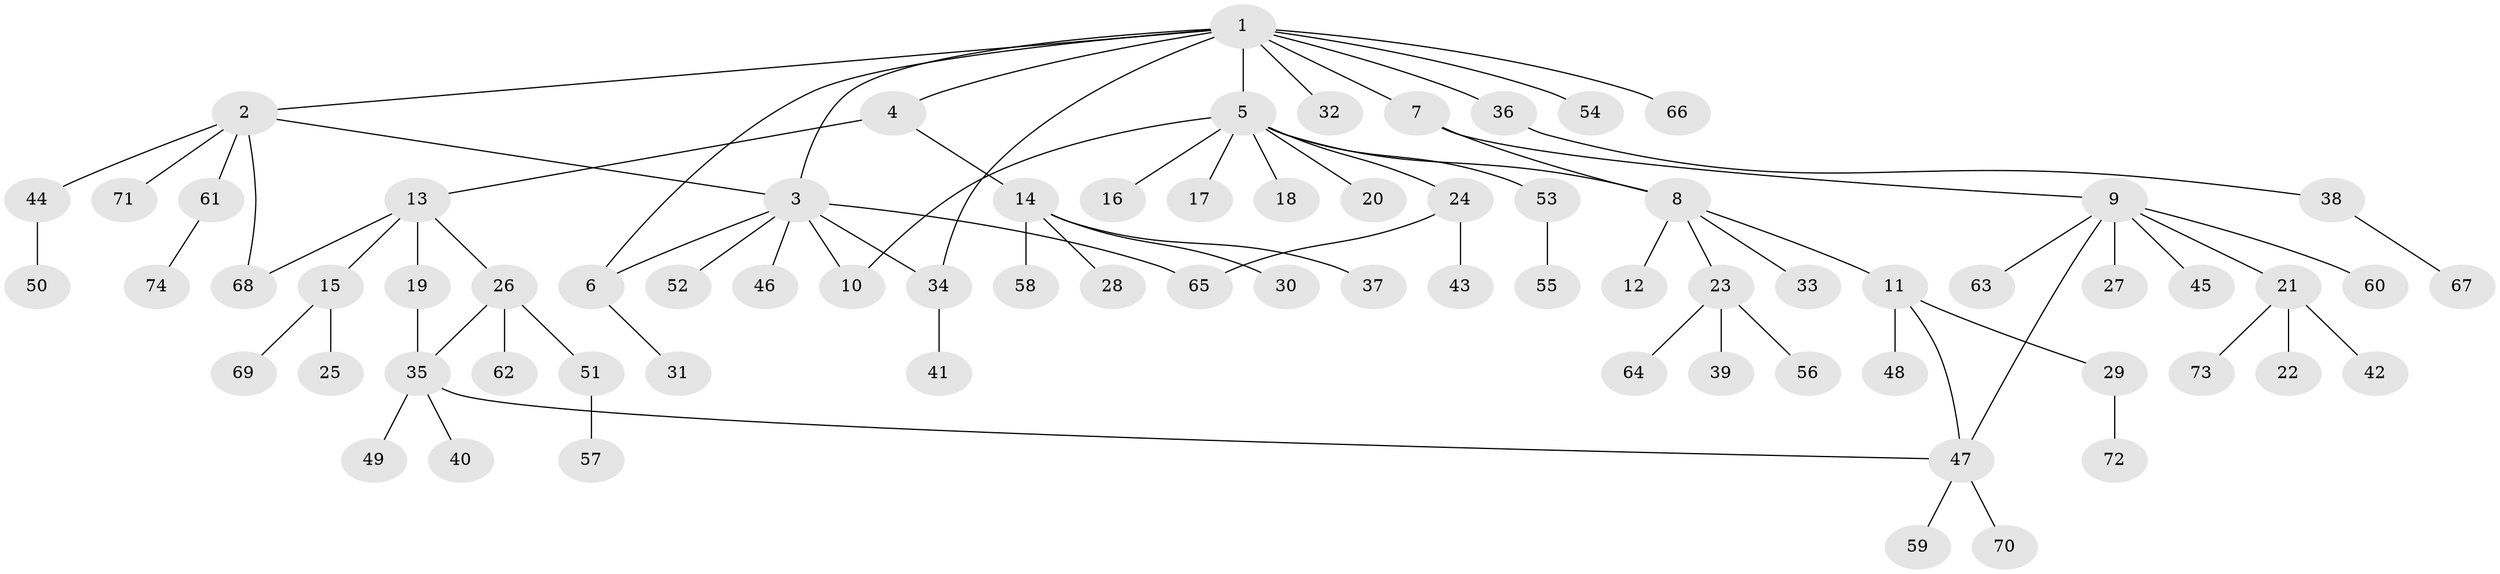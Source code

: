 // Generated by graph-tools (version 1.1) at 2025/01/03/09/25 03:01:46]
// undirected, 74 vertices, 83 edges
graph export_dot {
graph [start="1"]
  node [color=gray90,style=filled];
  1;
  2;
  3;
  4;
  5;
  6;
  7;
  8;
  9;
  10;
  11;
  12;
  13;
  14;
  15;
  16;
  17;
  18;
  19;
  20;
  21;
  22;
  23;
  24;
  25;
  26;
  27;
  28;
  29;
  30;
  31;
  32;
  33;
  34;
  35;
  36;
  37;
  38;
  39;
  40;
  41;
  42;
  43;
  44;
  45;
  46;
  47;
  48;
  49;
  50;
  51;
  52;
  53;
  54;
  55;
  56;
  57;
  58;
  59;
  60;
  61;
  62;
  63;
  64;
  65;
  66;
  67;
  68;
  69;
  70;
  71;
  72;
  73;
  74;
  1 -- 2;
  1 -- 3;
  1 -- 4;
  1 -- 5;
  1 -- 6;
  1 -- 7;
  1 -- 32;
  1 -- 34;
  1 -- 36;
  1 -- 54;
  1 -- 66;
  2 -- 3;
  2 -- 44;
  2 -- 61;
  2 -- 68;
  2 -- 71;
  3 -- 6;
  3 -- 10;
  3 -- 34;
  3 -- 46;
  3 -- 52;
  3 -- 65;
  4 -- 13;
  4 -- 14;
  5 -- 8;
  5 -- 10;
  5 -- 16;
  5 -- 17;
  5 -- 18;
  5 -- 20;
  5 -- 24;
  5 -- 53;
  6 -- 31;
  7 -- 8;
  7 -- 9;
  8 -- 11;
  8 -- 12;
  8 -- 23;
  8 -- 33;
  9 -- 21;
  9 -- 27;
  9 -- 45;
  9 -- 47;
  9 -- 60;
  9 -- 63;
  11 -- 29;
  11 -- 47;
  11 -- 48;
  13 -- 15;
  13 -- 19;
  13 -- 26;
  13 -- 68;
  14 -- 28;
  14 -- 30;
  14 -- 37;
  14 -- 58;
  15 -- 25;
  15 -- 69;
  19 -- 35;
  21 -- 22;
  21 -- 42;
  21 -- 73;
  23 -- 39;
  23 -- 56;
  23 -- 64;
  24 -- 43;
  24 -- 65;
  26 -- 35;
  26 -- 51;
  26 -- 62;
  29 -- 72;
  34 -- 41;
  35 -- 40;
  35 -- 47;
  35 -- 49;
  36 -- 38;
  38 -- 67;
  44 -- 50;
  47 -- 59;
  47 -- 70;
  51 -- 57;
  53 -- 55;
  61 -- 74;
}
